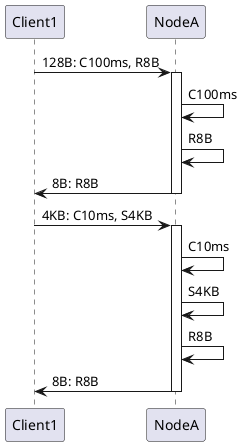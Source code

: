 @startuml

Client1 -> NodeA: 128B: C100ms, R8B
activate NodeA
NodeA -> NodeA: C100ms
NodeA -> NodeA: R8B
Client1 <- NodeA: 8B: R8B
deactivate NodeA

Client1 -> NodeA: 4KB: C10ms, S4KB
activate NodeA
NodeA -> NodeA: C10ms
NodeA -> NodeA: S4KB
NodeA -> NodeA: R8B
Client1 <- NodeA: 8B: R8B
deactivate NodeA

@enduml
